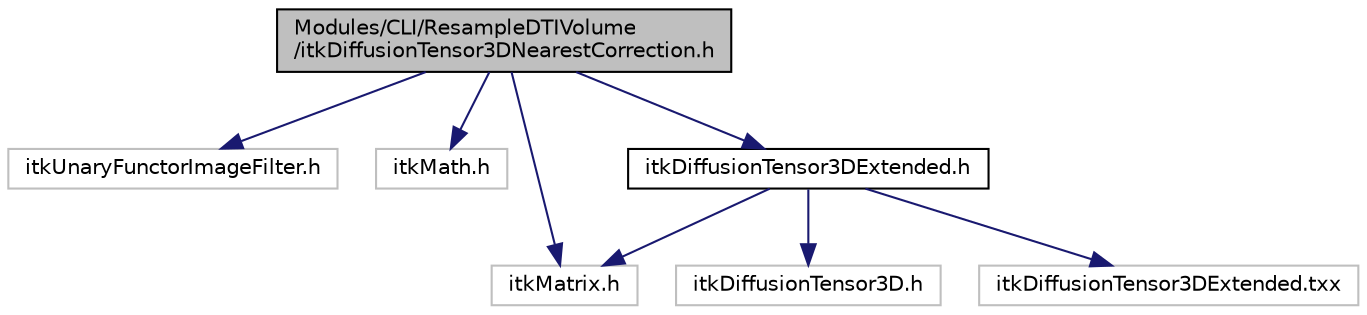 digraph "Modules/CLI/ResampleDTIVolume/itkDiffusionTensor3DNearestCorrection.h"
{
  bgcolor="transparent";
  edge [fontname="Helvetica",fontsize="10",labelfontname="Helvetica",labelfontsize="10"];
  node [fontname="Helvetica",fontsize="10",shape=record];
  Node0 [label="Modules/CLI/ResampleDTIVolume\l/itkDiffusionTensor3DNearestCorrection.h",height=0.2,width=0.4,color="black", fillcolor="grey75", style="filled", fontcolor="black"];
  Node0 -> Node1 [color="midnightblue",fontsize="10",style="solid",fontname="Helvetica"];
  Node1 [label="itkUnaryFunctorImageFilter.h",height=0.2,width=0.4,color="grey75"];
  Node0 -> Node2 [color="midnightblue",fontsize="10",style="solid",fontname="Helvetica"];
  Node2 [label="itkMath.h",height=0.2,width=0.4,color="grey75"];
  Node0 -> Node3 [color="midnightblue",fontsize="10",style="solid",fontname="Helvetica"];
  Node3 [label="itkMatrix.h",height=0.2,width=0.4,color="grey75"];
  Node0 -> Node4 [color="midnightblue",fontsize="10",style="solid",fontname="Helvetica"];
  Node4 [label="itkDiffusionTensor3DExtended.h",height=0.2,width=0.4,color="black",URL="$itkDiffusionTensor3DExtended_8h.html"];
  Node4 -> Node5 [color="midnightblue",fontsize="10",style="solid",fontname="Helvetica"];
  Node5 [label="itkDiffusionTensor3D.h",height=0.2,width=0.4,color="grey75"];
  Node4 -> Node3 [color="midnightblue",fontsize="10",style="solid",fontname="Helvetica"];
  Node4 -> Node6 [color="midnightblue",fontsize="10",style="solid",fontname="Helvetica"];
  Node6 [label="itkDiffusionTensor3DExtended.txx",height=0.2,width=0.4,color="grey75"];
}
